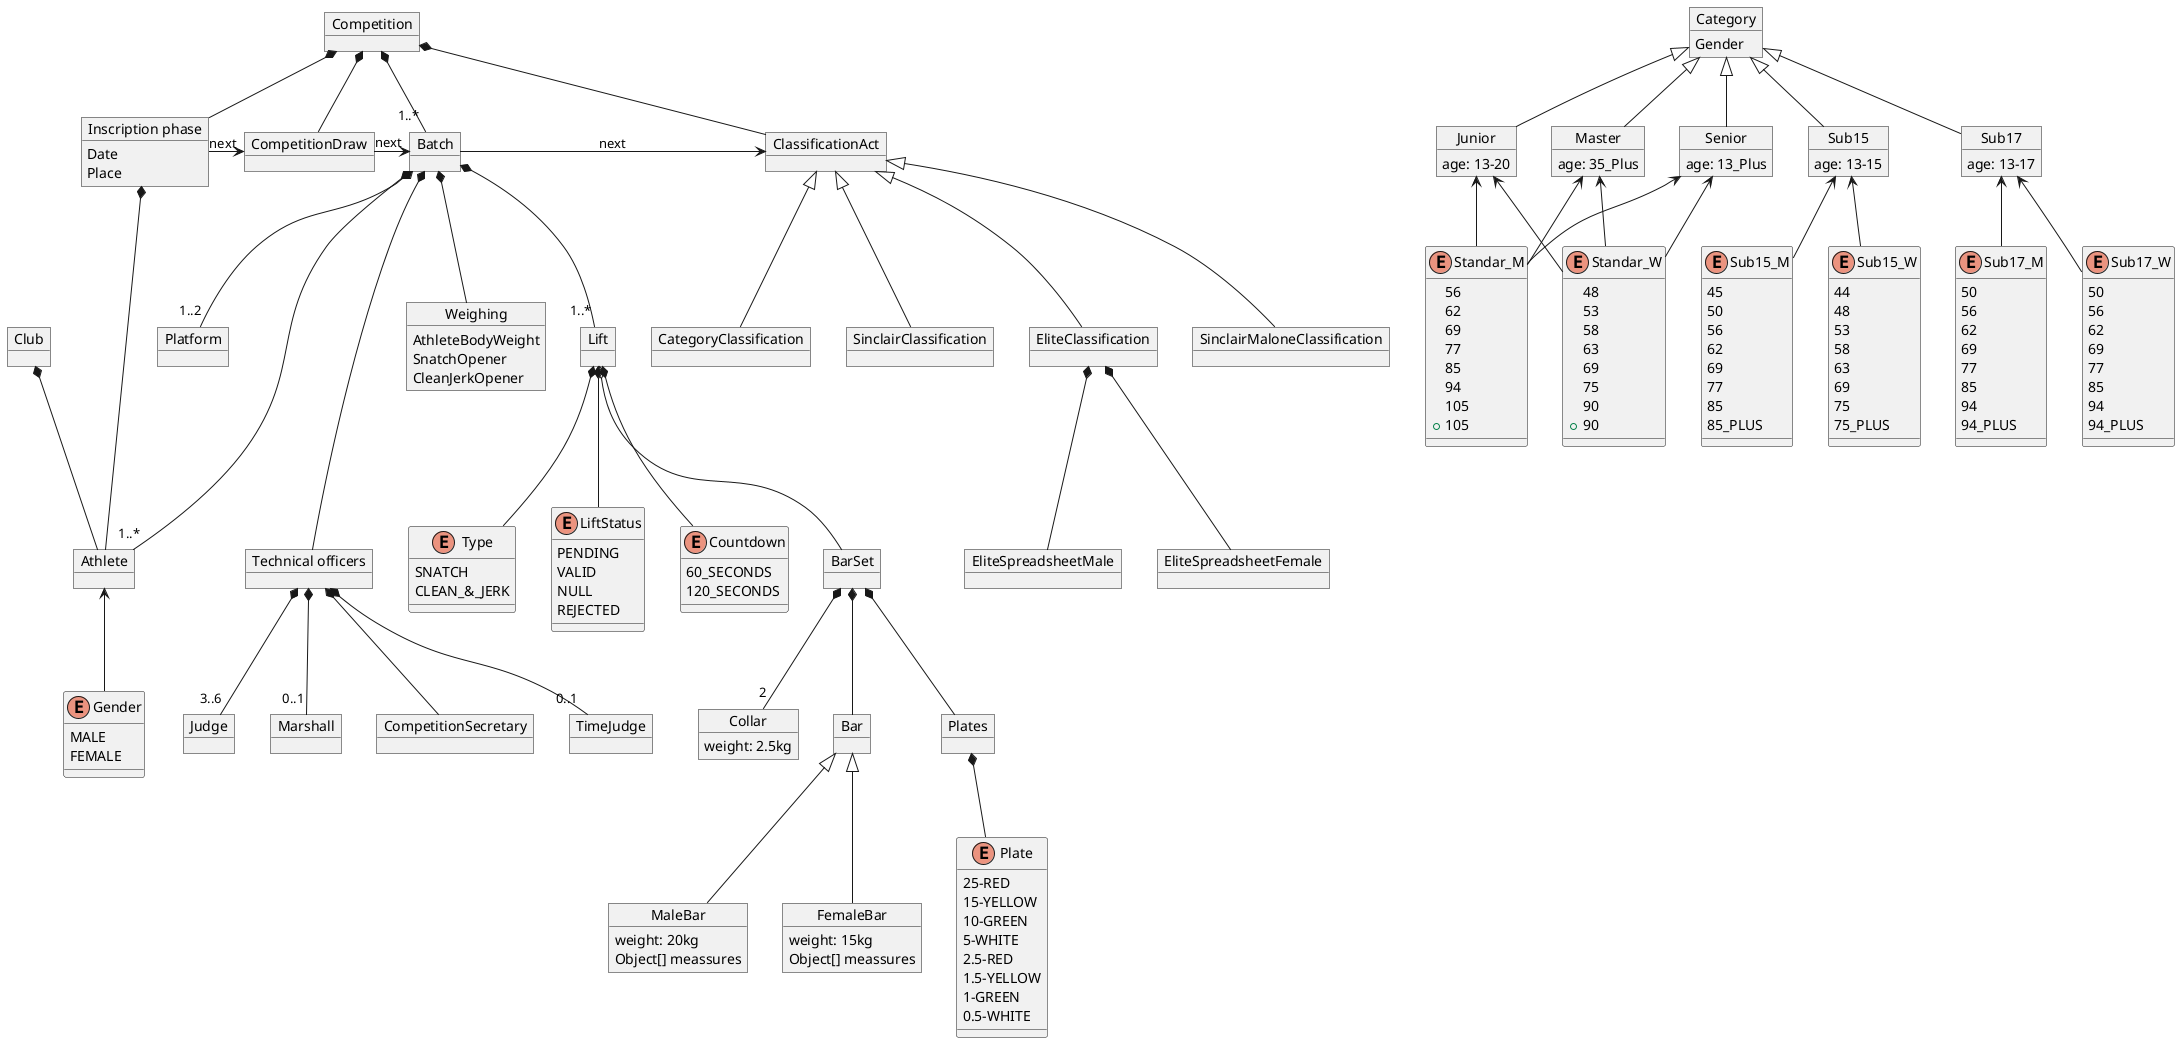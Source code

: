 @startuml
' skinparam nodesep 50 CONTROLS node horizontal separation
' skinparam ranksep 60 CONTROLS vertical separation

object Competition
object "Inscription phase" as Inscription {
  Date
  Place
}
object CompetitionDraw
object Batch
object Weighing {
  AthleteBodyWeight
  SnatchOpener
  CleanJerkOpener
}
object ClassificationAct
object CategoryClassification
object SinclairClassification
object SinclairMaloneClassification
object EliteClassification
object EliteSpreadsheetMale
object EliteSpreadsheetFemale
object Platform
object Club
object Athlete
enum Gender {
  MALE
  FEMALE
}
object "Technical officers" as TC
object Judge
object Marshall
object CompetitionSecretary
object TimeJudge
object Lift
enum Type {
  SNATCH
  CLEAN_&_JERK
}
enum LiftStatus {
  PENDING
  VALID
  NULL
  REJECTED
}
enum Countdown {
  60_SECONDS
  120_SECONDS
}
object BarSet
object Bar
object FemaleBar {
  weight: 15kg
  Object[] meassures
}
object MaleBar {
  weight: 20kg
  Object[] meassures
}
object Plates
enum Plate {
  25-RED
  15-YELLOW
  10-GREEN
  5-WHITE
  2.5-RED
  1.5-YELLOW
  1-GREEN
  0.5-WHITE
}
object Collar {
  weight: 2.5kg
}

object Category {
  Gender
}

object Sub15 {
  age: 13-15
}

object Sub17 {
  age: 13-17
}

object Junior {
  age: 13-20
}

object Senior {
  age: 13_Plus
}

object Master {
  age: 35_Plus
}

enum Sub15_M {
  45
  50
  56
  62
  69
  77
  85
  85_PLUS
}

enum Sub15_W {
 44
 48
 53
 58
 63
 69
 75
 75_PLUS
}

enum Sub17_M {
  50
  56
  62
  69
  77
  85
  94
  94_PLUS
}

enum Sub17_W {
 50
 56
 62
 69
 77
 85
 94
 94_PLUS
}

enum Standar_M {
56
62
69
77
85
94
105
+105
}

enum Standar_W {
48
53
58
63
69
75
90
+90
}

Competition *-- Inscription
Inscription *-- Athlete
Athlete <-- Gender
Club *-- Athlete
Competition *-- CompetitionDraw
Competition *-- "1..*" Batch
Competition *-- ClassificationAct
ClassificationAct <|-- CategoryClassification
ClassificationAct <|-- SinclairClassification
ClassificationAct <|-- SinclairMaloneClassification
ClassificationAct <|-- EliteClassification
EliteClassification *-- EliteSpreadsheetMale
EliteClassification *-- EliteSpreadsheetFemale

Batch -right-> "next                                       " ClassificationAct
Inscription -right-> "next" CompetitionDraw
CompetitionDraw -right-> "next" Batch

Batch *-- Weighing
Batch *-- "1..2" Platform
Batch *--- "1..*" Athlete
Batch *--- TC

TC *-- "3..6" Judge
TC *-- CompetitionSecretary
TC *-- "0..1" Marshall
TC *-- "0..1" TimeJudge

Batch *-- "1..*" Lift

Lift *-- Type
Lift *-- LiftStatus
Lift *-- Countdown
Lift o-- BarSet
BarSet *-- Bar
BarSet *-- Plates
BarSet *-- "2" Collar
Bar <|-- FemaleBar
Bar <|-- MaleBar
Plates *-- Plate

Category <|-- Sub15
Category <|-- Sub17
Category <|-- Junior
Category <|-- Senior
Category <|-- Master

Sub15 <-- Sub15_W
Sub15 <-- Sub15_M
Sub17 <-- Sub17_W
Sub17 <-- Sub17_M
Junior <-- Standar_M
Junior <-- Standar_W
Senior <-- Standar_M
Senior <-- Standar_W
Master <-- Standar_M
Master <-- Standar_W


@enduml
